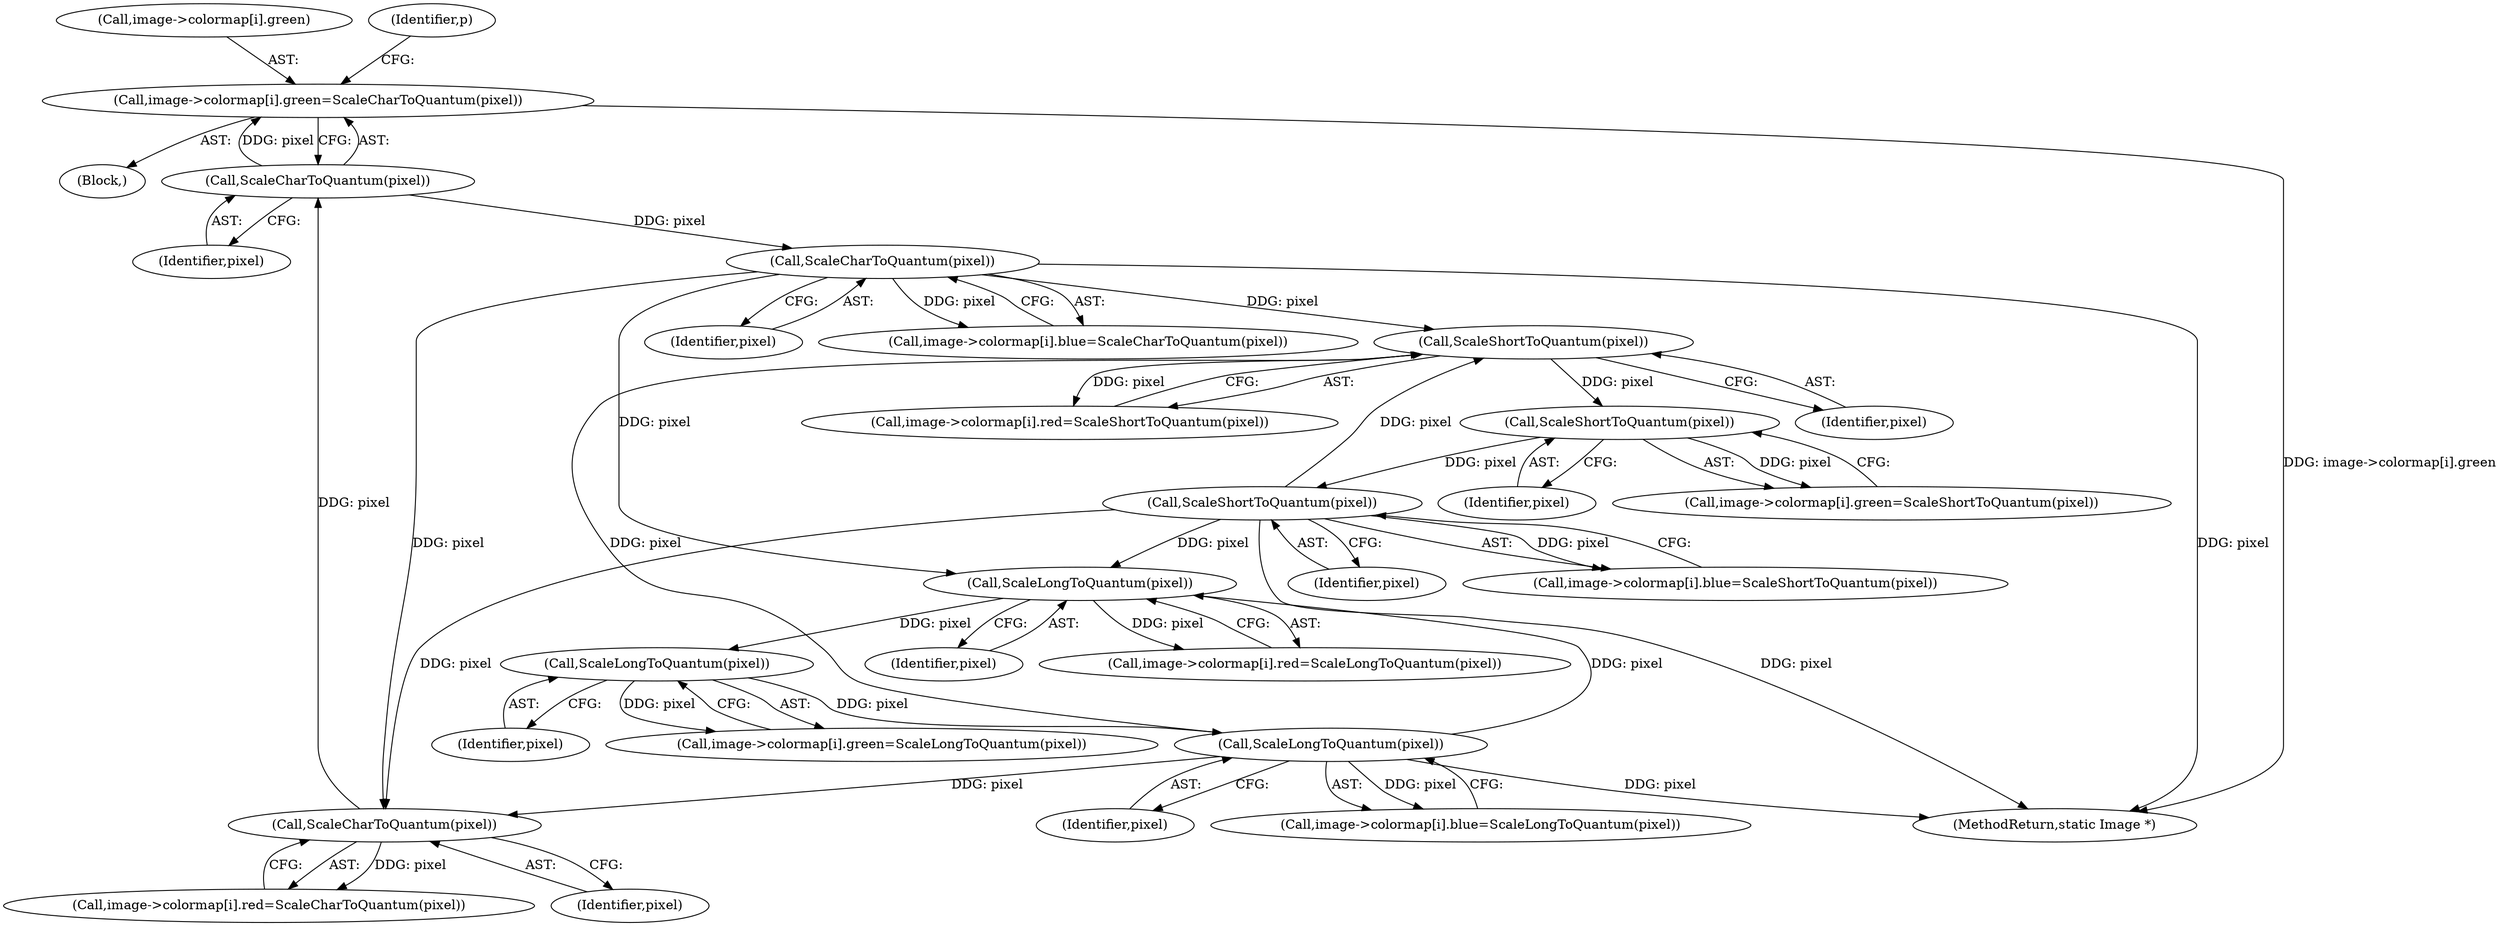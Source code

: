digraph "0_ImageMagick_4493d9ca1124564da17f9b628ef9d0f1a6be9738@array" {
"1002144" [label="(Call,image->colormap[i].green=ScaleCharToQuantum(pixel))"];
"1002152" [label="(Call,ScaleCharToQuantum(pixel))"];
"1002136" [label="(Call,ScaleCharToQuantum(pixel))"];
"1002237" [label="(Call,ScaleShortToQuantum(pixel))"];
"1002220" [label="(Call,ScaleShortToQuantum(pixel))"];
"1002203" [label="(Call,ScaleShortToQuantum(pixel))"];
"1002306" [label="(Call,ScaleLongToQuantum(pixel))"];
"1002289" [label="(Call,ScaleLongToQuantum(pixel))"];
"1002272" [label="(Call,ScaleLongToQuantum(pixel))"];
"1002168" [label="(Call,ScaleCharToQuantum(pixel))"];
"1002204" [label="(Identifier,pixel)"];
"1002237" [label="(Call,ScaleShortToQuantum(pixel))"];
"1002220" [label="(Call,ScaleShortToQuantum(pixel))"];
"1002145" [label="(Call,image->colormap[i].green)"];
"1002221" [label="(Identifier,pixel)"];
"1002298" [label="(Call,image->colormap[i].blue=ScaleLongToQuantum(pixel))"];
"1002195" [label="(Call,image->colormap[i].red=ScaleShortToQuantum(pixel))"];
"1002272" [label="(Call,ScaleLongToQuantum(pixel))"];
"1002153" [label="(Identifier,pixel)"];
"1002128" [label="(Call,image->colormap[i].red=ScaleCharToQuantum(pixel))"];
"1002307" [label="(Identifier,pixel)"];
"1002121" [label="(Block,)"];
"1002289" [label="(Call,ScaleLongToQuantum(pixel))"];
"1002203" [label="(Call,ScaleShortToQuantum(pixel))"];
"1002306" [label="(Call,ScaleLongToQuantum(pixel))"];
"1002290" [label="(Identifier,pixel)"];
"1002212" [label="(Call,image->colormap[i].green=ScaleShortToQuantum(pixel))"];
"1002264" [label="(Call,image->colormap[i].red=ScaleLongToQuantum(pixel))"];
"1002238" [label="(Identifier,pixel)"];
"1002229" [label="(Call,image->colormap[i].blue=ScaleShortToQuantum(pixel))"];
"1002144" [label="(Call,image->colormap[i].green=ScaleCharToQuantum(pixel))"];
"1002155" [label="(Identifier,p)"];
"1002273" [label="(Identifier,pixel)"];
"1002168" [label="(Call,ScaleCharToQuantum(pixel))"];
"1002137" [label="(Identifier,pixel)"];
"1002462" [label="(MethodReturn,static Image *)"];
"1002152" [label="(Call,ScaleCharToQuantum(pixel))"];
"1002169" [label="(Identifier,pixel)"];
"1002281" [label="(Call,image->colormap[i].green=ScaleLongToQuantum(pixel))"];
"1002160" [label="(Call,image->colormap[i].blue=ScaleCharToQuantum(pixel))"];
"1002136" [label="(Call,ScaleCharToQuantum(pixel))"];
"1002144" -> "1002121"  [label="AST: "];
"1002144" -> "1002152"  [label="CFG: "];
"1002145" -> "1002144"  [label="AST: "];
"1002152" -> "1002144"  [label="AST: "];
"1002155" -> "1002144"  [label="CFG: "];
"1002144" -> "1002462"  [label="DDG: image->colormap[i].green"];
"1002152" -> "1002144"  [label="DDG: pixel"];
"1002152" -> "1002153"  [label="CFG: "];
"1002153" -> "1002152"  [label="AST: "];
"1002136" -> "1002152"  [label="DDG: pixel"];
"1002152" -> "1002168"  [label="DDG: pixel"];
"1002136" -> "1002128"  [label="AST: "];
"1002136" -> "1002137"  [label="CFG: "];
"1002137" -> "1002136"  [label="AST: "];
"1002128" -> "1002136"  [label="CFG: "];
"1002136" -> "1002128"  [label="DDG: pixel"];
"1002237" -> "1002136"  [label="DDG: pixel"];
"1002306" -> "1002136"  [label="DDG: pixel"];
"1002168" -> "1002136"  [label="DDG: pixel"];
"1002237" -> "1002229"  [label="AST: "];
"1002237" -> "1002238"  [label="CFG: "];
"1002238" -> "1002237"  [label="AST: "];
"1002229" -> "1002237"  [label="CFG: "];
"1002237" -> "1002462"  [label="DDG: pixel"];
"1002237" -> "1002203"  [label="DDG: pixel"];
"1002237" -> "1002229"  [label="DDG: pixel"];
"1002220" -> "1002237"  [label="DDG: pixel"];
"1002237" -> "1002272"  [label="DDG: pixel"];
"1002220" -> "1002212"  [label="AST: "];
"1002220" -> "1002221"  [label="CFG: "];
"1002221" -> "1002220"  [label="AST: "];
"1002212" -> "1002220"  [label="CFG: "];
"1002220" -> "1002212"  [label="DDG: pixel"];
"1002203" -> "1002220"  [label="DDG: pixel"];
"1002203" -> "1002195"  [label="AST: "];
"1002203" -> "1002204"  [label="CFG: "];
"1002204" -> "1002203"  [label="AST: "];
"1002195" -> "1002203"  [label="CFG: "];
"1002203" -> "1002195"  [label="DDG: pixel"];
"1002306" -> "1002203"  [label="DDG: pixel"];
"1002168" -> "1002203"  [label="DDG: pixel"];
"1002306" -> "1002298"  [label="AST: "];
"1002306" -> "1002307"  [label="CFG: "];
"1002307" -> "1002306"  [label="AST: "];
"1002298" -> "1002306"  [label="CFG: "];
"1002306" -> "1002462"  [label="DDG: pixel"];
"1002306" -> "1002272"  [label="DDG: pixel"];
"1002306" -> "1002298"  [label="DDG: pixel"];
"1002289" -> "1002306"  [label="DDG: pixel"];
"1002289" -> "1002281"  [label="AST: "];
"1002289" -> "1002290"  [label="CFG: "];
"1002290" -> "1002289"  [label="AST: "];
"1002281" -> "1002289"  [label="CFG: "];
"1002289" -> "1002281"  [label="DDG: pixel"];
"1002272" -> "1002289"  [label="DDG: pixel"];
"1002272" -> "1002264"  [label="AST: "];
"1002272" -> "1002273"  [label="CFG: "];
"1002273" -> "1002272"  [label="AST: "];
"1002264" -> "1002272"  [label="CFG: "];
"1002272" -> "1002264"  [label="DDG: pixel"];
"1002168" -> "1002272"  [label="DDG: pixel"];
"1002168" -> "1002160"  [label="AST: "];
"1002168" -> "1002169"  [label="CFG: "];
"1002169" -> "1002168"  [label="AST: "];
"1002160" -> "1002168"  [label="CFG: "];
"1002168" -> "1002462"  [label="DDG: pixel"];
"1002168" -> "1002160"  [label="DDG: pixel"];
}
